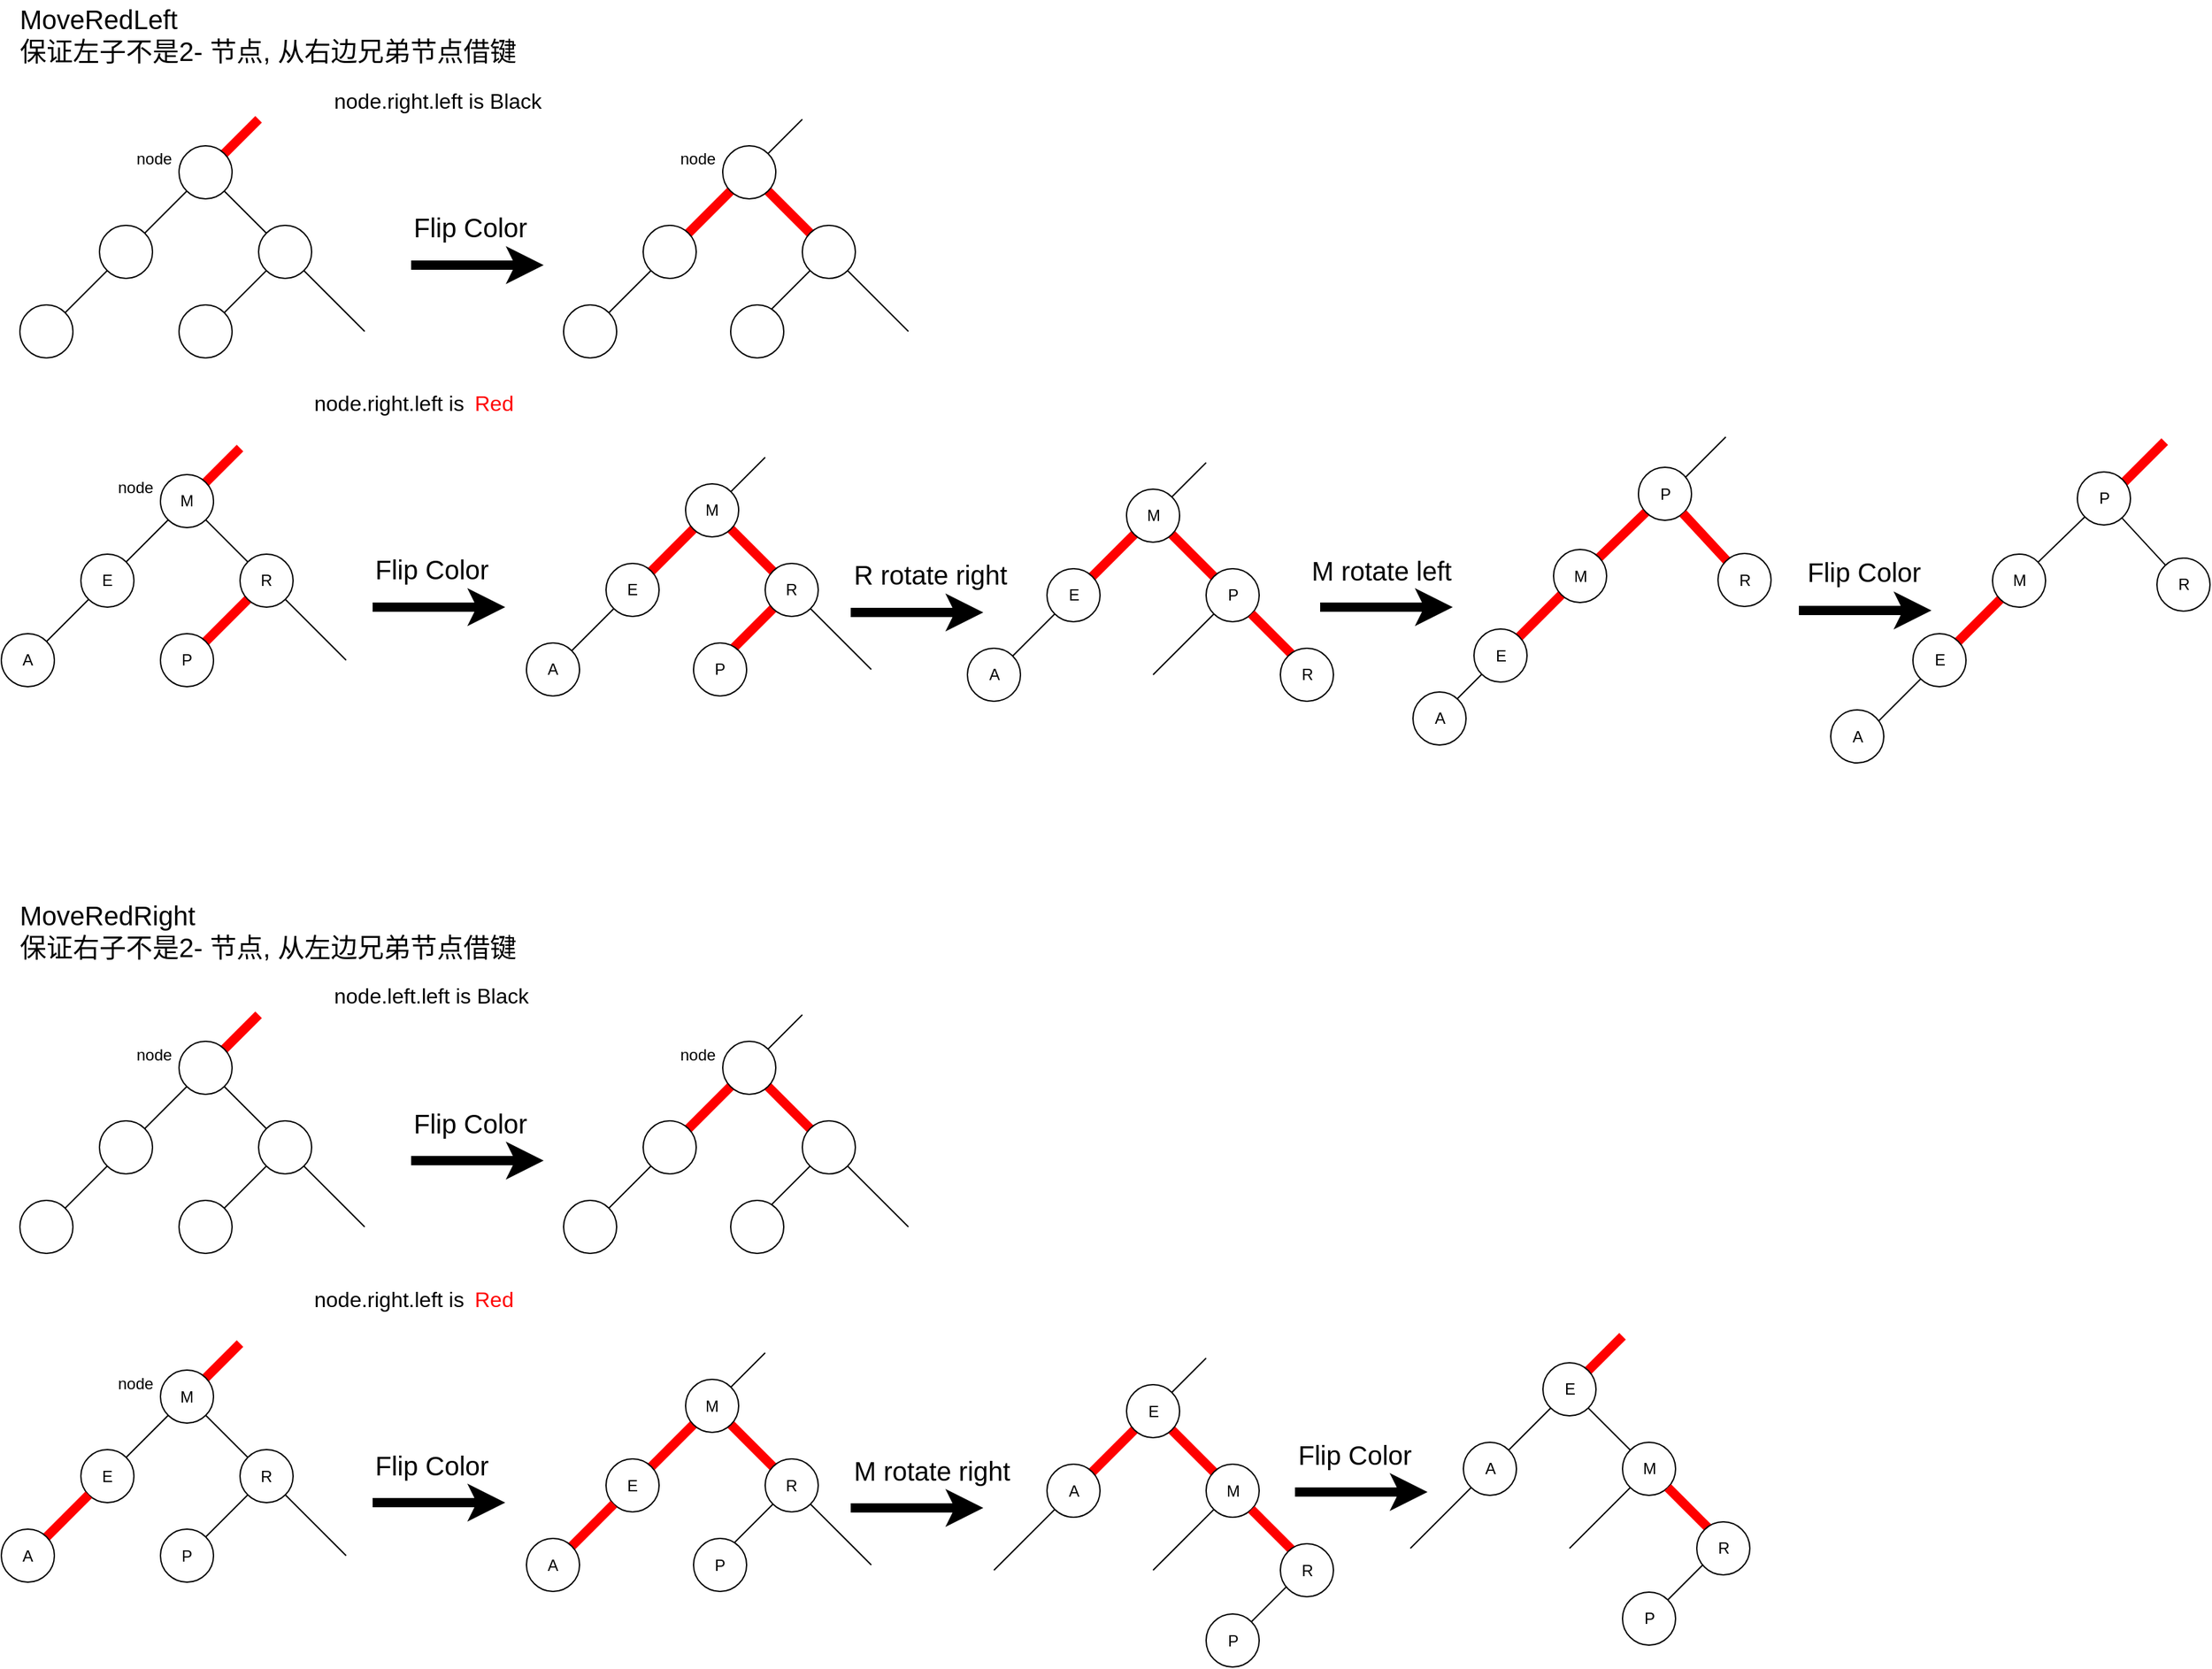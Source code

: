 <mxfile version="10.9.8" type="github"><diagram id="gQwJ4Oaf59JIFVTMGgzS" name="ç¬¬ 1 é¡µ"><mxGraphModel dx="2370" dy="1563" grid="0" gridSize="10" guides="1" tooltips="1" connect="0" arrows="1" fold="1" page="0" pageScale="1" pageWidth="3300" pageHeight="4681" math="0" shadow="0"><root><mxCell id="0"/><mxCell id="1" parent="0"/><mxCell id="qJFg1IyrKrNF9JEnndcD-96" value="" style="endArrow=none;html=1;strokeColor=#000000;" edge="1" parent="1"><mxGeometry width="50" height="50" relative="1" as="geometry"><mxPoint x="1034.5" y="1121.5" as="sourcePoint"/><mxPoint x="1094.5" y="1061.5" as="targetPoint"/></mxGeometry></mxCell><mxCell id="_R9g_LUwFE2aWKYrxbyZ-100" value="" style="endArrow=none;html=1;" parent="1" edge="1"><mxGeometry width="50" height="50" relative="1" as="geometry"><mxPoint x="1360.5" y="259.5" as="sourcePoint"/><mxPoint x="1406.358" y="213.642" as="targetPoint"/></mxGeometry></mxCell><mxCell id="_R9g_LUwFE2aWKYrxbyZ-15" value="" style="endArrow=none;html=1;strokeColor=#000000;" parent="1" target="_R9g_LUwFE2aWKYrxbyZ-14" edge="1"><mxGeometry width="50" height="50" relative="1" as="geometry"><mxPoint x="260" y="14" as="sourcePoint"/><mxPoint x="420" y="174" as="targetPoint"/></mxGeometry></mxCell><mxCell id="_R9g_LUwFE2aWKYrxbyZ-19" value="" style="endArrow=none;html=1;" parent="1" edge="1"><mxGeometry width="50" height="50" relative="1" as="geometry"><mxPoint x="260" y="134" as="sourcePoint"/><mxPoint x="320" y="74" as="targetPoint"/></mxGeometry></mxCell><mxCell id="_R9g_LUwFE2aWKYrxbyZ-13" value="" style="endArrow=none;html=1;strokeColor=#FF0000;strokeWidth=7;" parent="1" edge="1"><mxGeometry width="50" height="50" relative="1" as="geometry"><mxPoint x="260" y="14" as="sourcePoint"/><mxPoint x="300" y="-26" as="targetPoint"/></mxGeometry></mxCell><mxCell id="_R9g_LUwFE2aWKYrxbyZ-3" value="" style="endArrow=none;html=1;" parent="1" source="_R9g_LUwFE2aWKYrxbyZ-5" edge="1"><mxGeometry width="50" height="50" relative="1" as="geometry"><mxPoint x="140" y="134" as="sourcePoint"/><mxPoint x="260" y="14" as="targetPoint"/></mxGeometry></mxCell><mxCell id="_R9g_LUwFE2aWKYrxbyZ-4" value="" style="ellipse;whiteSpace=wrap;html=1;aspect=fixed;" parent="1" vertex="1"><mxGeometry x="240" y="-6" width="40" height="40" as="geometry"/></mxCell><mxCell id="_R9g_LUwFE2aWKYrxbyZ-5" value="" style="ellipse;whiteSpace=wrap;html=1;aspect=fixed;" parent="1" vertex="1"><mxGeometry x="180" y="54" width="40" height="40" as="geometry"/></mxCell><mxCell id="_R9g_LUwFE2aWKYrxbyZ-6" value="" style="endArrow=none;html=1;" parent="1" target="_R9g_LUwFE2aWKYrxbyZ-5" edge="1"><mxGeometry width="50" height="50" relative="1" as="geometry"><mxPoint x="140" y="134" as="sourcePoint"/><mxPoint x="260" y="14" as="targetPoint"/></mxGeometry></mxCell><mxCell id="_R9g_LUwFE2aWKYrxbyZ-7" value="" style="ellipse;whiteSpace=wrap;html=1;aspect=fixed;" parent="1" vertex="1"><mxGeometry x="120" y="114" width="40" height="40" as="geometry"/></mxCell><mxCell id="_R9g_LUwFE2aWKYrxbyZ-14" value="" style="ellipse;whiteSpace=wrap;html=1;aspect=fixed;" parent="1" vertex="1"><mxGeometry x="300" y="54" width="40" height="40" as="geometry"/></mxCell><mxCell id="_R9g_LUwFE2aWKYrxbyZ-17" value="" style="endArrow=none;html=1;strokeColor=#000000;" parent="1" source="_R9g_LUwFE2aWKYrxbyZ-14" edge="1"><mxGeometry width="50" height="50" relative="1" as="geometry"><mxPoint x="334.142" y="88.142" as="sourcePoint"/><mxPoint x="380" y="134" as="targetPoint"/></mxGeometry></mxCell><mxCell id="_R9g_LUwFE2aWKYrxbyZ-20" value="node&lt;br&gt;" style="text;html=1;resizable=0;points=[];autosize=1;align=left;verticalAlign=top;spacingTop=-4;" parent="1" vertex="1"><mxGeometry x="206" y="-6" width="40" height="20" as="geometry"/></mxCell><mxCell id="_R9g_LUwFE2aWKYrxbyZ-24" value="" style="endArrow=none;html=1;strokeColor=#FF0000;strokeWidth=7;" parent="1" target="_R9g_LUwFE2aWKYrxbyZ-32" edge="1"><mxGeometry width="50" height="50" relative="1" as="geometry"><mxPoint x="670" y="14" as="sourcePoint"/><mxPoint x="830" y="174" as="targetPoint"/></mxGeometry></mxCell><mxCell id="_R9g_LUwFE2aWKYrxbyZ-25" value="" style="endArrow=none;html=1;" parent="1" edge="1"><mxGeometry width="50" height="50" relative="1" as="geometry"><mxPoint x="670" y="134" as="sourcePoint"/><mxPoint x="730" y="74" as="targetPoint"/></mxGeometry></mxCell><mxCell id="_R9g_LUwFE2aWKYrxbyZ-26" value="" style="endArrow=none;html=1;strokeColor=#000000;" parent="1" edge="1"><mxGeometry width="50" height="50" relative="1" as="geometry"><mxPoint x="670" y="14" as="sourcePoint"/><mxPoint x="710" y="-26" as="targetPoint"/></mxGeometry></mxCell><mxCell id="_R9g_LUwFE2aWKYrxbyZ-27" value="" style="endArrow=none;html=1;strokeColor=#FF0000;strokeWidth=7;" parent="1" source="_R9g_LUwFE2aWKYrxbyZ-29" edge="1"><mxGeometry width="50" height="50" relative="1" as="geometry"><mxPoint x="550" y="134" as="sourcePoint"/><mxPoint x="670" y="14" as="targetPoint"/></mxGeometry></mxCell><mxCell id="_R9g_LUwFE2aWKYrxbyZ-28" value="" style="ellipse;whiteSpace=wrap;html=1;aspect=fixed;" parent="1" vertex="1"><mxGeometry x="650" y="-6" width="40" height="40" as="geometry"/></mxCell><mxCell id="_R9g_LUwFE2aWKYrxbyZ-29" value="" style="ellipse;whiteSpace=wrap;html=1;aspect=fixed;" parent="1" vertex="1"><mxGeometry x="590" y="54" width="40" height="40" as="geometry"/></mxCell><mxCell id="_R9g_LUwFE2aWKYrxbyZ-30" value="" style="endArrow=none;html=1;" parent="1" target="_R9g_LUwFE2aWKYrxbyZ-29" edge="1"><mxGeometry width="50" height="50" relative="1" as="geometry"><mxPoint x="550" y="134" as="sourcePoint"/><mxPoint x="670" y="14" as="targetPoint"/></mxGeometry></mxCell><mxCell id="_R9g_LUwFE2aWKYrxbyZ-31" value="" style="ellipse;whiteSpace=wrap;html=1;aspect=fixed;" parent="1" vertex="1"><mxGeometry x="530" y="114" width="40" height="40" as="geometry"/></mxCell><mxCell id="_R9g_LUwFE2aWKYrxbyZ-32" value="" style="ellipse;whiteSpace=wrap;html=1;aspect=fixed;" parent="1" vertex="1"><mxGeometry x="710" y="54" width="40" height="40" as="geometry"/></mxCell><mxCell id="_R9g_LUwFE2aWKYrxbyZ-33" value="" style="endArrow=none;html=1;strokeColor=#000000;" parent="1" source="_R9g_LUwFE2aWKYrxbyZ-32" edge="1"><mxGeometry width="50" height="50" relative="1" as="geometry"><mxPoint x="744.142" y="88.142" as="sourcePoint"/><mxPoint x="790" y="134" as="targetPoint"/></mxGeometry></mxCell><mxCell id="_R9g_LUwFE2aWKYrxbyZ-34" value="node&lt;br&gt;" style="text;html=1;resizable=0;points=[];autosize=1;align=left;verticalAlign=top;spacingTop=-4;" parent="1" vertex="1"><mxGeometry x="616" y="-6" width="40" height="20" as="geometry"/></mxCell><mxCell id="_R9g_LUwFE2aWKYrxbyZ-35" value="" style="endArrow=classic;html=1;strokeColor=#000000;strokeWidth=7;" parent="1" edge="1"><mxGeometry width="50" height="50" relative="1" as="geometry"><mxPoint x="415" y="84" as="sourcePoint"/><mxPoint x="515" y="84" as="targetPoint"/></mxGeometry></mxCell><mxCell id="_R9g_LUwFE2aWKYrxbyZ-36" value="Flip Color&lt;br style=&quot;font-size: 20px;&quot;&gt;" style="text;html=1;resizable=0;points=[];autosize=1;align=left;verticalAlign=top;spacingTop=-4;strokeWidth=10;fontSize=20;" parent="1" vertex="1"><mxGeometry x="415" y="41" width="70" height="20" as="geometry"/></mxCell><mxCell id="_R9g_LUwFE2aWKYrxbyZ-37" value="&lt;font style=&quot;font-size: 16px&quot;&gt;node.right.left is Black&lt;/font&gt;" style="text;html=1;resizable=0;points=[];autosize=1;align=left;verticalAlign=top;spacingTop=-4;fontSize=20;" parent="1" vertex="1"><mxGeometry x="355" y="-56.5" width="167" height="26" as="geometry"/></mxCell><mxCell id="_R9g_LUwFE2aWKYrxbyZ-38" value="" style="ellipse;whiteSpace=wrap;html=1;aspect=fixed;" parent="1" vertex="1"><mxGeometry x="240" y="114" width="40" height="40" as="geometry"/></mxCell><mxCell id="_R9g_LUwFE2aWKYrxbyZ-39" value="" style="ellipse;whiteSpace=wrap;html=1;aspect=fixed;" parent="1" vertex="1"><mxGeometry x="656" y="114" width="40" height="40" as="geometry"/></mxCell><mxCell id="_R9g_LUwFE2aWKYrxbyZ-40" value="" style="endArrow=none;html=1;strokeColor=#000000;" parent="1" target="_R9g_LUwFE2aWKYrxbyZ-48" edge="1"><mxGeometry width="50" height="50" relative="1" as="geometry"><mxPoint x="246" y="262" as="sourcePoint"/><mxPoint x="406" y="422" as="targetPoint"/></mxGeometry></mxCell><mxCell id="_R9g_LUwFE2aWKYrxbyZ-41" value="" style="endArrow=none;html=1;strokeColor=#FF0000;strokeWidth=7;" parent="1" edge="1"><mxGeometry width="50" height="50" relative="1" as="geometry"><mxPoint x="246" y="382" as="sourcePoint"/><mxPoint x="306" y="322" as="targetPoint"/></mxGeometry></mxCell><mxCell id="_R9g_LUwFE2aWKYrxbyZ-42" value="" style="endArrow=none;html=1;strokeColor=#FF0000;strokeWidth=7;" parent="1" edge="1"><mxGeometry width="50" height="50" relative="1" as="geometry"><mxPoint x="246" y="262" as="sourcePoint"/><mxPoint x="286" y="222" as="targetPoint"/></mxGeometry></mxCell><mxCell id="_R9g_LUwFE2aWKYrxbyZ-43" value="" style="endArrow=none;html=1;" parent="1" source="_R9g_LUwFE2aWKYrxbyZ-45" edge="1"><mxGeometry width="50" height="50" relative="1" as="geometry"><mxPoint x="126" y="382" as="sourcePoint"/><mxPoint x="246" y="262" as="targetPoint"/></mxGeometry></mxCell><mxCell id="_R9g_LUwFE2aWKYrxbyZ-44" value="M" style="ellipse;whiteSpace=wrap;html=1;aspect=fixed;" parent="1" vertex="1"><mxGeometry x="226" y="242" width="40" height="40" as="geometry"/></mxCell><mxCell id="_R9g_LUwFE2aWKYrxbyZ-45" value="E" style="ellipse;whiteSpace=wrap;html=1;aspect=fixed;" parent="1" vertex="1"><mxGeometry x="166" y="302" width="40" height="40" as="geometry"/></mxCell><mxCell id="_R9g_LUwFE2aWKYrxbyZ-46" value="" style="endArrow=none;html=1;" parent="1" target="_R9g_LUwFE2aWKYrxbyZ-45" edge="1"><mxGeometry width="50" height="50" relative="1" as="geometry"><mxPoint x="126" y="382" as="sourcePoint"/><mxPoint x="246" y="262" as="targetPoint"/></mxGeometry></mxCell><mxCell id="_R9g_LUwFE2aWKYrxbyZ-47" value="A" style="ellipse;whiteSpace=wrap;html=1;aspect=fixed;" parent="1" vertex="1"><mxGeometry x="106" y="362" width="40" height="40" as="geometry"/></mxCell><mxCell id="_R9g_LUwFE2aWKYrxbyZ-48" value="R" style="ellipse;whiteSpace=wrap;html=1;aspect=fixed;" parent="1" vertex="1"><mxGeometry x="286" y="302" width="40" height="40" as="geometry"/></mxCell><mxCell id="_R9g_LUwFE2aWKYrxbyZ-49" value="" style="endArrow=none;html=1;strokeColor=#000000;" parent="1" source="_R9g_LUwFE2aWKYrxbyZ-48" edge="1"><mxGeometry width="50" height="50" relative="1" as="geometry"><mxPoint x="320.142" y="336.142" as="sourcePoint"/><mxPoint x="366" y="382" as="targetPoint"/></mxGeometry></mxCell><mxCell id="_R9g_LUwFE2aWKYrxbyZ-50" value="node&lt;br&gt;" style="text;html=1;resizable=0;points=[];autosize=1;align=left;verticalAlign=top;spacingTop=-4;" parent="1" vertex="1"><mxGeometry x="192" y="242" width="40" height="20" as="geometry"/></mxCell><mxCell id="_R9g_LUwFE2aWKYrxbyZ-51" value="" style="endArrow=none;html=1;strokeColor=#FF0000;strokeWidth=7;" parent="1" target="_R9g_LUwFE2aWKYrxbyZ-59" edge="1"><mxGeometry width="50" height="50" relative="1" as="geometry"><mxPoint x="642" y="269" as="sourcePoint"/><mxPoint x="802" y="429" as="targetPoint"/></mxGeometry></mxCell><mxCell id="_R9g_LUwFE2aWKYrxbyZ-52" value="" style="endArrow=none;html=1;strokeColor=#FF0000;strokeWidth=7;" parent="1" edge="1"><mxGeometry width="50" height="50" relative="1" as="geometry"><mxPoint x="642" y="389" as="sourcePoint"/><mxPoint x="702" y="329" as="targetPoint"/></mxGeometry></mxCell><mxCell id="_R9g_LUwFE2aWKYrxbyZ-53" value="" style="endArrow=none;html=1;strokeColor=#000000;" parent="1" edge="1"><mxGeometry width="50" height="50" relative="1" as="geometry"><mxPoint x="642" y="269" as="sourcePoint"/><mxPoint x="682" y="229" as="targetPoint"/></mxGeometry></mxCell><mxCell id="_R9g_LUwFE2aWKYrxbyZ-54" value="" style="endArrow=none;html=1;strokeColor=#FF0000;strokeWidth=7;" parent="1" source="_R9g_LUwFE2aWKYrxbyZ-56" edge="1"><mxGeometry width="50" height="50" relative="1" as="geometry"><mxPoint x="522" y="389" as="sourcePoint"/><mxPoint x="642" y="269" as="targetPoint"/></mxGeometry></mxCell><mxCell id="_R9g_LUwFE2aWKYrxbyZ-55" value="M" style="ellipse;whiteSpace=wrap;html=1;aspect=fixed;" parent="1" vertex="1"><mxGeometry x="622" y="249" width="40" height="40" as="geometry"/></mxCell><mxCell id="_R9g_LUwFE2aWKYrxbyZ-56" value="E" style="ellipse;whiteSpace=wrap;html=1;aspect=fixed;" parent="1" vertex="1"><mxGeometry x="562" y="309" width="40" height="40" as="geometry"/></mxCell><mxCell id="_R9g_LUwFE2aWKYrxbyZ-57" value="" style="endArrow=none;html=1;" parent="1" target="_R9g_LUwFE2aWKYrxbyZ-56" edge="1"><mxGeometry width="50" height="50" relative="1" as="geometry"><mxPoint x="522" y="389" as="sourcePoint"/><mxPoint x="642" y="269" as="targetPoint"/></mxGeometry></mxCell><mxCell id="_R9g_LUwFE2aWKYrxbyZ-58" value="A" style="ellipse;whiteSpace=wrap;html=1;aspect=fixed;" parent="1" vertex="1"><mxGeometry x="502" y="369" width="40" height="40" as="geometry"/></mxCell><mxCell id="_R9g_LUwFE2aWKYrxbyZ-59" value="R" style="ellipse;whiteSpace=wrap;html=1;aspect=fixed;" parent="1" vertex="1"><mxGeometry x="682" y="309" width="40" height="40" as="geometry"/></mxCell><mxCell id="_R9g_LUwFE2aWKYrxbyZ-60" value="" style="endArrow=none;html=1;strokeColor=#000000;" parent="1" source="_R9g_LUwFE2aWKYrxbyZ-59" edge="1"><mxGeometry width="50" height="50" relative="1" as="geometry"><mxPoint x="716.142" y="343.142" as="sourcePoint"/><mxPoint x="762" y="389" as="targetPoint"/></mxGeometry></mxCell><mxCell id="_R9g_LUwFE2aWKYrxbyZ-62" value="" style="endArrow=classic;html=1;strokeColor=#000000;strokeWidth=7;" parent="1" edge="1"><mxGeometry width="50" height="50" relative="1" as="geometry"><mxPoint x="386" y="342" as="sourcePoint"/><mxPoint x="486" y="342" as="targetPoint"/></mxGeometry></mxCell><mxCell id="_R9g_LUwFE2aWKYrxbyZ-63" value="Flip Color&lt;br style=&quot;font-size: 20px;&quot;&gt;" style="text;html=1;resizable=0;points=[];autosize=1;align=left;verticalAlign=top;spacingTop=-4;strokeWidth=10;fontSize=20;" parent="1" vertex="1"><mxGeometry x="386" y="299" width="70" height="20" as="geometry"/></mxCell><mxCell id="_R9g_LUwFE2aWKYrxbyZ-64" value="node.right.left is&amp;nbsp;" style="text;html=1;resizable=0;points=[];autosize=1;align=left;verticalAlign=top;spacingTop=-4;fontSize=16;" parent="1" vertex="1"><mxGeometry x="340" y="176" width="160" height="30" as="geometry"/></mxCell><mxCell id="_R9g_LUwFE2aWKYrxbyZ-65" value="P" style="ellipse;whiteSpace=wrap;html=1;aspect=fixed;" parent="1" vertex="1"><mxGeometry x="226" y="362" width="40" height="40" as="geometry"/></mxCell><mxCell id="_R9g_LUwFE2aWKYrxbyZ-66" value="P" style="ellipse;whiteSpace=wrap;html=1;aspect=fixed;" parent="1" vertex="1"><mxGeometry x="628" y="369" width="40" height="40" as="geometry"/></mxCell><mxCell id="_R9g_LUwFE2aWKYrxbyZ-69" value="Red" style="text;html=1;resizable=0;points=[];autosize=1;align=left;verticalAlign=top;spacingTop=-4;fontSize=16;fontColor=#FF0000;" parent="1" vertex="1"><mxGeometry x="461" y="176" width="50" height="30" as="geometry"/></mxCell><mxCell id="_R9g_LUwFE2aWKYrxbyZ-70" value="" style="endArrow=none;html=1;strokeColor=#FF0000;strokeWidth=7;" parent="1" target="_R9g_LUwFE2aWKYrxbyZ-78" edge="1"><mxGeometry width="50" height="50" relative="1" as="geometry"><mxPoint x="974.5" y="273" as="sourcePoint"/><mxPoint x="1134.5" y="433" as="targetPoint"/></mxGeometry></mxCell><mxCell id="_R9g_LUwFE2aWKYrxbyZ-71" value="" style="endArrow=none;html=1;strokeColor=#000000;" parent="1" edge="1"><mxGeometry width="50" height="50" relative="1" as="geometry"><mxPoint x="974.5" y="393" as="sourcePoint"/><mxPoint x="1034.5" y="333" as="targetPoint"/></mxGeometry></mxCell><mxCell id="_R9g_LUwFE2aWKYrxbyZ-72" value="" style="endArrow=none;html=1;strokeColor=#000000;" parent="1" edge="1"><mxGeometry width="50" height="50" relative="1" as="geometry"><mxPoint x="974.5" y="273" as="sourcePoint"/><mxPoint x="1014.5" y="233" as="targetPoint"/></mxGeometry></mxCell><mxCell id="_R9g_LUwFE2aWKYrxbyZ-73" value="" style="endArrow=none;html=1;strokeColor=#FF0000;strokeWidth=7;" parent="1" source="_R9g_LUwFE2aWKYrxbyZ-75" edge="1"><mxGeometry width="50" height="50" relative="1" as="geometry"><mxPoint x="854.5" y="393" as="sourcePoint"/><mxPoint x="974.5" y="273" as="targetPoint"/></mxGeometry></mxCell><mxCell id="_R9g_LUwFE2aWKYrxbyZ-74" value="M" style="ellipse;whiteSpace=wrap;html=1;aspect=fixed;" parent="1" vertex="1"><mxGeometry x="954.5" y="253" width="40" height="40" as="geometry"/></mxCell><mxCell id="_R9g_LUwFE2aWKYrxbyZ-75" value="E" style="ellipse;whiteSpace=wrap;html=1;aspect=fixed;" parent="1" vertex="1"><mxGeometry x="894.5" y="313" width="40" height="40" as="geometry"/></mxCell><mxCell id="_R9g_LUwFE2aWKYrxbyZ-76" value="" style="endArrow=none;html=1;" parent="1" target="_R9g_LUwFE2aWKYrxbyZ-75" edge="1"><mxGeometry width="50" height="50" relative="1" as="geometry"><mxPoint x="854.5" y="393" as="sourcePoint"/><mxPoint x="974.5" y="273" as="targetPoint"/></mxGeometry></mxCell><mxCell id="_R9g_LUwFE2aWKYrxbyZ-77" value="A" style="ellipse;whiteSpace=wrap;html=1;aspect=fixed;" parent="1" vertex="1"><mxGeometry x="834.5" y="373" width="40" height="40" as="geometry"/></mxCell><mxCell id="_R9g_LUwFE2aWKYrxbyZ-78" value="P" style="ellipse;whiteSpace=wrap;html=1;aspect=fixed;" parent="1" vertex="1"><mxGeometry x="1014.5" y="313" width="40" height="40" as="geometry"/></mxCell><mxCell id="_R9g_LUwFE2aWKYrxbyZ-79" value="" style="endArrow=none;html=1;strokeColor=#FF0000;strokeWidth=7;" parent="1" source="_R9g_LUwFE2aWKYrxbyZ-78" edge="1"><mxGeometry width="50" height="50" relative="1" as="geometry"><mxPoint x="1048.642" y="347.142" as="sourcePoint"/><mxPoint x="1094.5" y="393" as="targetPoint"/></mxGeometry></mxCell><mxCell id="_R9g_LUwFE2aWKYrxbyZ-81" value="" style="endArrow=classic;html=1;strokeColor=#000000;strokeWidth=7;" parent="1" edge="1"><mxGeometry width="50" height="50" relative="1" as="geometry"><mxPoint x="746.5" y="346" as="sourcePoint"/><mxPoint x="846.5" y="346" as="targetPoint"/></mxGeometry></mxCell><mxCell id="_R9g_LUwFE2aWKYrxbyZ-82" value="R rotate right" style="text;html=1;resizable=0;points=[];autosize=1;align=left;verticalAlign=top;spacingTop=-4;strokeWidth=10;fontSize=20;" parent="1" vertex="1"><mxGeometry x="746.5" y="303" width="130" height="30" as="geometry"/></mxCell><mxCell id="_R9g_LUwFE2aWKYrxbyZ-84" value="R" style="ellipse;whiteSpace=wrap;html=1;aspect=fixed;" parent="1" vertex="1"><mxGeometry x="1070.5" y="373" width="40" height="40" as="geometry"/></mxCell><mxCell id="_R9g_LUwFE2aWKYrxbyZ-85" value="" style="endArrow=none;html=1;strokeColor=#FF0000;strokeWidth=7;" parent="1" target="_R9g_LUwFE2aWKYrxbyZ-93" edge="1"><mxGeometry width="50" height="50" relative="1" as="geometry"><mxPoint x="1296.5" y="318.5" as="sourcePoint"/><mxPoint x="1456.5" y="478.5" as="targetPoint"/></mxGeometry></mxCell><mxCell id="_R9g_LUwFE2aWKYrxbyZ-88" value="" style="endArrow=none;html=1;strokeColor=#FF0000;strokeWidth=7;" parent="1" source="_R9g_LUwFE2aWKYrxbyZ-90" edge="1"><mxGeometry width="50" height="50" relative="1" as="geometry"><mxPoint x="1176.5" y="438.5" as="sourcePoint"/><mxPoint x="1296.5" y="318.5" as="targetPoint"/></mxGeometry></mxCell><mxCell id="_R9g_LUwFE2aWKYrxbyZ-89" value="M" style="ellipse;whiteSpace=wrap;html=1;aspect=fixed;" parent="1" vertex="1"><mxGeometry x="1276.5" y="298.5" width="40" height="40" as="geometry"/></mxCell><mxCell id="_R9g_LUwFE2aWKYrxbyZ-90" value="E" style="ellipse;whiteSpace=wrap;html=1;aspect=fixed;" parent="1" vertex="1"><mxGeometry x="1216.5" y="358.5" width="40" height="40" as="geometry"/></mxCell><mxCell id="_R9g_LUwFE2aWKYrxbyZ-91" value="" style="endArrow=none;html=1;" parent="1" target="_R9g_LUwFE2aWKYrxbyZ-90" edge="1"><mxGeometry width="50" height="50" relative="1" as="geometry"><mxPoint x="1176.5" y="438.5" as="sourcePoint"/><mxPoint x="1296.5" y="318.5" as="targetPoint"/></mxGeometry></mxCell><mxCell id="_R9g_LUwFE2aWKYrxbyZ-92" value="A" style="ellipse;whiteSpace=wrap;html=1;aspect=fixed;" parent="1" vertex="1"><mxGeometry x="1170.5" y="406" width="40" height="40" as="geometry"/></mxCell><mxCell id="_R9g_LUwFE2aWKYrxbyZ-93" value="P" style="ellipse;whiteSpace=wrap;html=1;aspect=fixed;" parent="1" vertex="1"><mxGeometry x="1340.5" y="236.5" width="40" height="40" as="geometry"/></mxCell><mxCell id="_R9g_LUwFE2aWKYrxbyZ-94" value="" style="endArrow=none;html=1;strokeColor=#FF0000;strokeWidth=7;" parent="1" source="_R9g_LUwFE2aWKYrxbyZ-93" target="_R9g_LUwFE2aWKYrxbyZ-98" edge="1"><mxGeometry width="50" height="50" relative="1" as="geometry"><mxPoint x="1370.642" y="392.642" as="sourcePoint"/><mxPoint x="1416.5" y="438.5" as="targetPoint"/></mxGeometry></mxCell><mxCell id="_R9g_LUwFE2aWKYrxbyZ-96" value="" style="endArrow=classic;html=1;strokeColor=#000000;strokeWidth=7;" parent="1" edge="1"><mxGeometry width="50" height="50" relative="1" as="geometry"><mxPoint x="1100.5" y="342" as="sourcePoint"/><mxPoint x="1200.5" y="342" as="targetPoint"/></mxGeometry></mxCell><mxCell id="_R9g_LUwFE2aWKYrxbyZ-97" value="&amp;nbsp; M rotate left" style="text;html=1;resizable=0;points=[];autosize=1;align=left;verticalAlign=top;spacingTop=-4;strokeWidth=10;fontSize=20;" parent="1" vertex="1"><mxGeometry x="1080.5" y="300" width="130" height="30" as="geometry"/></mxCell><mxCell id="_R9g_LUwFE2aWKYrxbyZ-98" value="R" style="ellipse;whiteSpace=wrap;html=1;aspect=fixed;" parent="1" vertex="1"><mxGeometry x="1400.5" y="301.5" width="40" height="40" as="geometry"/></mxCell><mxCell id="_R9g_LUwFE2aWKYrxbyZ-101" value="" style="endArrow=none;html=1;strokeColor=#FF0000;strokeWidth=7;" parent="1" edge="1"><mxGeometry width="50" height="50" relative="1" as="geometry"><mxPoint x="1691.5" y="263" as="sourcePoint"/><mxPoint x="1737.358" y="217.142" as="targetPoint"/></mxGeometry></mxCell><mxCell id="_R9g_LUwFE2aWKYrxbyZ-102" value="" style="endArrow=none;html=1;strokeColor=#000000;" parent="1" target="_R9g_LUwFE2aWKYrxbyZ-107" edge="1"><mxGeometry width="50" height="50" relative="1" as="geometry"><mxPoint x="1627.5" y="322" as="sourcePoint"/><mxPoint x="1787.5" y="482" as="targetPoint"/></mxGeometry></mxCell><mxCell id="_R9g_LUwFE2aWKYrxbyZ-103" value="" style="endArrow=none;html=1;strokeColor=#FF0000;strokeWidth=7;" parent="1" source="_R9g_LUwFE2aWKYrxbyZ-105" edge="1"><mxGeometry width="50" height="50" relative="1" as="geometry"><mxPoint x="1507.5" y="442" as="sourcePoint"/><mxPoint x="1627.5" y="322" as="targetPoint"/></mxGeometry></mxCell><mxCell id="_R9g_LUwFE2aWKYrxbyZ-104" value="M" style="ellipse;whiteSpace=wrap;html=1;aspect=fixed;" parent="1" vertex="1"><mxGeometry x="1607.5" y="302" width="40" height="40" as="geometry"/></mxCell><mxCell id="_R9g_LUwFE2aWKYrxbyZ-105" value="E" style="ellipse;whiteSpace=wrap;html=1;aspect=fixed;" parent="1" vertex="1"><mxGeometry x="1547.5" y="362" width="40" height="40" as="geometry"/></mxCell><mxCell id="_R9g_LUwFE2aWKYrxbyZ-106" value="" style="endArrow=none;html=1;" parent="1" target="_R9g_LUwFE2aWKYrxbyZ-105" edge="1"><mxGeometry width="50" height="50" relative="1" as="geometry"><mxPoint x="1507.5" y="442" as="sourcePoint"/><mxPoint x="1627.5" y="322" as="targetPoint"/></mxGeometry></mxCell><mxCell id="_R9g_LUwFE2aWKYrxbyZ-107" value="P" style="ellipse;whiteSpace=wrap;html=1;aspect=fixed;" parent="1" vertex="1"><mxGeometry x="1671.5" y="240" width="40" height="40" as="geometry"/></mxCell><mxCell id="_R9g_LUwFE2aWKYrxbyZ-108" value="" style="endArrow=none;html=1;strokeColor=#000000;" parent="1" source="_R9g_LUwFE2aWKYrxbyZ-107" target="_R9g_LUwFE2aWKYrxbyZ-111" edge="1"><mxGeometry width="50" height="50" relative="1" as="geometry"><mxPoint x="1701.642" y="396.142" as="sourcePoint"/><mxPoint x="1747.5" y="442" as="targetPoint"/></mxGeometry></mxCell><mxCell id="_R9g_LUwFE2aWKYrxbyZ-109" value="" style="endArrow=classic;html=1;strokeColor=#000000;strokeWidth=7;" parent="1" edge="1"><mxGeometry width="50" height="50" relative="1" as="geometry"><mxPoint x="1461.5" y="344.5" as="sourcePoint"/><mxPoint x="1561.5" y="344.5" as="targetPoint"/></mxGeometry></mxCell><mxCell id="_R9g_LUwFE2aWKYrxbyZ-110" value="Flip Color" style="text;html=1;resizable=0;points=[];autosize=1;align=left;verticalAlign=top;spacingTop=-4;strokeWidth=10;fontSize=20;" parent="1" vertex="1"><mxGeometry x="1465.5" y="300.5" width="100" height="30" as="geometry"/></mxCell><mxCell id="_R9g_LUwFE2aWKYrxbyZ-111" value="R" style="ellipse;whiteSpace=wrap;html=1;aspect=fixed;" parent="1" vertex="1"><mxGeometry x="1731.5" y="305" width="40" height="40" as="geometry"/></mxCell><mxCell id="_R9g_LUwFE2aWKYrxbyZ-112" value="A" style="ellipse;whiteSpace=wrap;html=1;aspect=fixed;" parent="1" vertex="1"><mxGeometry x="1485.5" y="419.5" width="40" height="40" as="geometry"/></mxCell><mxCell id="qJFg1IyrKrNF9JEnndcD-1" value="MoveRedLeft&lt;br&gt;保证左子不是2- 节点, 从右边兄弟节点借键" style="text;html=1;resizable=0;points=[];autosize=1;align=left;verticalAlign=top;spacingTop=-4;fontSize=20;" vertex="1" parent="1"><mxGeometry x="118" y="-116" width="384" height="48" as="geometry"/></mxCell><mxCell id="qJFg1IyrKrNF9JEnndcD-4" value="" style="endArrow=none;html=1;strokeColor=#000000;" edge="1" target="qJFg1IyrKrNF9JEnndcD-12" parent="1"><mxGeometry width="50" height="50" relative="1" as="geometry"><mxPoint x="260" y="689.5" as="sourcePoint"/><mxPoint x="420" y="849.5" as="targetPoint"/></mxGeometry></mxCell><mxCell id="qJFg1IyrKrNF9JEnndcD-5" value="" style="endArrow=none;html=1;" edge="1" parent="1"><mxGeometry width="50" height="50" relative="1" as="geometry"><mxPoint x="260" y="809.5" as="sourcePoint"/><mxPoint x="320" y="749.5" as="targetPoint"/></mxGeometry></mxCell><mxCell id="qJFg1IyrKrNF9JEnndcD-6" value="" style="endArrow=none;html=1;strokeColor=#FF0000;strokeWidth=7;" edge="1" parent="1"><mxGeometry width="50" height="50" relative="1" as="geometry"><mxPoint x="260" y="689.5" as="sourcePoint"/><mxPoint x="300" y="649.5" as="targetPoint"/></mxGeometry></mxCell><mxCell id="qJFg1IyrKrNF9JEnndcD-7" value="" style="endArrow=none;html=1;" edge="1" source="qJFg1IyrKrNF9JEnndcD-9" parent="1"><mxGeometry width="50" height="50" relative="1" as="geometry"><mxPoint x="140" y="809.5" as="sourcePoint"/><mxPoint x="260" y="689.5" as="targetPoint"/></mxGeometry></mxCell><mxCell id="qJFg1IyrKrNF9JEnndcD-8" value="" style="ellipse;whiteSpace=wrap;html=1;aspect=fixed;" vertex="1" parent="1"><mxGeometry x="240" y="669.5" width="40" height="40" as="geometry"/></mxCell><mxCell id="qJFg1IyrKrNF9JEnndcD-9" value="" style="ellipse;whiteSpace=wrap;html=1;aspect=fixed;" vertex="1" parent="1"><mxGeometry x="180" y="729.5" width="40" height="40" as="geometry"/></mxCell><mxCell id="qJFg1IyrKrNF9JEnndcD-10" value="" style="endArrow=none;html=1;" edge="1" target="qJFg1IyrKrNF9JEnndcD-9" parent="1"><mxGeometry width="50" height="50" relative="1" as="geometry"><mxPoint x="140" y="809.5" as="sourcePoint"/><mxPoint x="260" y="689.5" as="targetPoint"/></mxGeometry></mxCell><mxCell id="qJFg1IyrKrNF9JEnndcD-11" value="" style="ellipse;whiteSpace=wrap;html=1;aspect=fixed;" vertex="1" parent="1"><mxGeometry x="120" y="789.5" width="40" height="40" as="geometry"/></mxCell><mxCell id="qJFg1IyrKrNF9JEnndcD-12" value="" style="ellipse;whiteSpace=wrap;html=1;aspect=fixed;" vertex="1" parent="1"><mxGeometry x="300" y="729.5" width="40" height="40" as="geometry"/></mxCell><mxCell id="qJFg1IyrKrNF9JEnndcD-13" value="" style="endArrow=none;html=1;strokeColor=#000000;" edge="1" source="qJFg1IyrKrNF9JEnndcD-12" parent="1"><mxGeometry width="50" height="50" relative="1" as="geometry"><mxPoint x="334.142" y="763.642" as="sourcePoint"/><mxPoint x="380" y="809.5" as="targetPoint"/></mxGeometry></mxCell><mxCell id="qJFg1IyrKrNF9JEnndcD-14" value="node&lt;br&gt;" style="text;html=1;resizable=0;points=[];autosize=1;align=left;verticalAlign=top;spacingTop=-4;" vertex="1" parent="1"><mxGeometry x="206" y="669.5" width="40" height="20" as="geometry"/></mxCell><mxCell id="qJFg1IyrKrNF9JEnndcD-15" value="" style="endArrow=none;html=1;strokeColor=#FF0000;strokeWidth=7;" edge="1" target="qJFg1IyrKrNF9JEnndcD-23" parent="1"><mxGeometry width="50" height="50" relative="1" as="geometry"><mxPoint x="670" y="689.5" as="sourcePoint"/><mxPoint x="830" y="849.5" as="targetPoint"/></mxGeometry></mxCell><mxCell id="qJFg1IyrKrNF9JEnndcD-16" value="" style="endArrow=none;html=1;" edge="1" parent="1"><mxGeometry width="50" height="50" relative="1" as="geometry"><mxPoint x="670" y="809.5" as="sourcePoint"/><mxPoint x="730" y="749.5" as="targetPoint"/></mxGeometry></mxCell><mxCell id="qJFg1IyrKrNF9JEnndcD-17" value="" style="endArrow=none;html=1;strokeColor=#000000;" edge="1" parent="1"><mxGeometry width="50" height="50" relative="1" as="geometry"><mxPoint x="670" y="689.5" as="sourcePoint"/><mxPoint x="710" y="649.5" as="targetPoint"/></mxGeometry></mxCell><mxCell id="qJFg1IyrKrNF9JEnndcD-18" value="" style="endArrow=none;html=1;strokeColor=#FF0000;strokeWidth=7;" edge="1" source="qJFg1IyrKrNF9JEnndcD-20" parent="1"><mxGeometry width="50" height="50" relative="1" as="geometry"><mxPoint x="550" y="809.5" as="sourcePoint"/><mxPoint x="670" y="689.5" as="targetPoint"/></mxGeometry></mxCell><mxCell id="qJFg1IyrKrNF9JEnndcD-19" value="" style="ellipse;whiteSpace=wrap;html=1;aspect=fixed;" vertex="1" parent="1"><mxGeometry x="650" y="669.5" width="40" height="40" as="geometry"/></mxCell><mxCell id="qJFg1IyrKrNF9JEnndcD-20" value="" style="ellipse;whiteSpace=wrap;html=1;aspect=fixed;" vertex="1" parent="1"><mxGeometry x="590" y="729.5" width="40" height="40" as="geometry"/></mxCell><mxCell id="qJFg1IyrKrNF9JEnndcD-21" value="" style="endArrow=none;html=1;" edge="1" target="qJFg1IyrKrNF9JEnndcD-20" parent="1"><mxGeometry width="50" height="50" relative="1" as="geometry"><mxPoint x="550" y="809.5" as="sourcePoint"/><mxPoint x="670" y="689.5" as="targetPoint"/></mxGeometry></mxCell><mxCell id="qJFg1IyrKrNF9JEnndcD-22" value="" style="ellipse;whiteSpace=wrap;html=1;aspect=fixed;" vertex="1" parent="1"><mxGeometry x="530" y="789.5" width="40" height="40" as="geometry"/></mxCell><mxCell id="qJFg1IyrKrNF9JEnndcD-23" value="" style="ellipse;whiteSpace=wrap;html=1;aspect=fixed;" vertex="1" parent="1"><mxGeometry x="710" y="729.5" width="40" height="40" as="geometry"/></mxCell><mxCell id="qJFg1IyrKrNF9JEnndcD-24" value="" style="endArrow=none;html=1;strokeColor=#000000;" edge="1" source="qJFg1IyrKrNF9JEnndcD-23" parent="1"><mxGeometry width="50" height="50" relative="1" as="geometry"><mxPoint x="744.142" y="763.642" as="sourcePoint"/><mxPoint x="790" y="809.5" as="targetPoint"/></mxGeometry></mxCell><mxCell id="qJFg1IyrKrNF9JEnndcD-25" value="node&lt;br&gt;" style="text;html=1;resizable=0;points=[];autosize=1;align=left;verticalAlign=top;spacingTop=-4;" vertex="1" parent="1"><mxGeometry x="616" y="669.5" width="40" height="20" as="geometry"/></mxCell><mxCell id="qJFg1IyrKrNF9JEnndcD-26" value="" style="endArrow=classic;html=1;strokeColor=#000000;strokeWidth=7;" edge="1" parent="1"><mxGeometry width="50" height="50" relative="1" as="geometry"><mxPoint x="415" y="759.5" as="sourcePoint"/><mxPoint x="515" y="759.5" as="targetPoint"/></mxGeometry></mxCell><mxCell id="qJFg1IyrKrNF9JEnndcD-27" value="Flip Color&lt;br style=&quot;font-size: 20px;&quot;&gt;" style="text;html=1;resizable=0;points=[];autosize=1;align=left;verticalAlign=top;spacingTop=-4;strokeWidth=10;fontSize=20;" vertex="1" parent="1"><mxGeometry x="415" y="716.5" width="70" height="20" as="geometry"/></mxCell><mxCell id="qJFg1IyrKrNF9JEnndcD-28" value="&lt;font style=&quot;font-size: 16px&quot;&gt;node.left.left is Black&lt;/font&gt;" style="text;html=1;resizable=0;points=[];autosize=1;align=left;verticalAlign=top;spacingTop=-4;fontSize=20;" vertex="1" parent="1"><mxGeometry x="355" y="619" width="157" height="26" as="geometry"/></mxCell><mxCell id="qJFg1IyrKrNF9JEnndcD-29" value="" style="ellipse;whiteSpace=wrap;html=1;aspect=fixed;" vertex="1" parent="1"><mxGeometry x="240" y="789.5" width="40" height="40" as="geometry"/></mxCell><mxCell id="qJFg1IyrKrNF9JEnndcD-30" value="" style="ellipse;whiteSpace=wrap;html=1;aspect=fixed;" vertex="1" parent="1"><mxGeometry x="656" y="789.5" width="40" height="40" as="geometry"/></mxCell><mxCell id="qJFg1IyrKrNF9JEnndcD-31" value="" style="endArrow=none;html=1;strokeColor=#000000;" edge="1" target="qJFg1IyrKrNF9JEnndcD-39" parent="1"><mxGeometry width="50" height="50" relative="1" as="geometry"><mxPoint x="246" y="937.5" as="sourcePoint"/><mxPoint x="406" y="1097.5" as="targetPoint"/></mxGeometry></mxCell><mxCell id="qJFg1IyrKrNF9JEnndcD-32" value="" style="endArrow=none;html=1;strokeColor=#000000;" edge="1" parent="1"><mxGeometry width="50" height="50" relative="1" as="geometry"><mxPoint x="246" y="1057.5" as="sourcePoint"/><mxPoint x="306" y="997.5" as="targetPoint"/></mxGeometry></mxCell><mxCell id="qJFg1IyrKrNF9JEnndcD-33" value="" style="endArrow=none;html=1;strokeColor=#FF0000;strokeWidth=7;" edge="1" parent="1"><mxGeometry width="50" height="50" relative="1" as="geometry"><mxPoint x="246" y="937.5" as="sourcePoint"/><mxPoint x="286" y="897.5" as="targetPoint"/></mxGeometry></mxCell><mxCell id="qJFg1IyrKrNF9JEnndcD-34" value="" style="endArrow=none;html=1;" edge="1" source="qJFg1IyrKrNF9JEnndcD-36" parent="1"><mxGeometry width="50" height="50" relative="1" as="geometry"><mxPoint x="126" y="1057.5" as="sourcePoint"/><mxPoint x="246" y="937.5" as="targetPoint"/></mxGeometry></mxCell><mxCell id="qJFg1IyrKrNF9JEnndcD-35" value="M" style="ellipse;whiteSpace=wrap;html=1;aspect=fixed;" vertex="1" parent="1"><mxGeometry x="226" y="917.5" width="40" height="40" as="geometry"/></mxCell><mxCell id="qJFg1IyrKrNF9JEnndcD-36" value="E" style="ellipse;whiteSpace=wrap;html=1;aspect=fixed;" vertex="1" parent="1"><mxGeometry x="166" y="977.5" width="40" height="40" as="geometry"/></mxCell><mxCell id="qJFg1IyrKrNF9JEnndcD-37" value="" style="endArrow=none;html=1;strokeColor=#FF0000;strokeWidth=7;" edge="1" target="qJFg1IyrKrNF9JEnndcD-36" parent="1"><mxGeometry width="50" height="50" relative="1" as="geometry"><mxPoint x="126" y="1057.5" as="sourcePoint"/><mxPoint x="246" y="937.5" as="targetPoint"/></mxGeometry></mxCell><mxCell id="qJFg1IyrKrNF9JEnndcD-38" value="A" style="ellipse;whiteSpace=wrap;html=1;aspect=fixed;" vertex="1" parent="1"><mxGeometry x="106" y="1037.5" width="40" height="40" as="geometry"/></mxCell><mxCell id="qJFg1IyrKrNF9JEnndcD-39" value="R" style="ellipse;whiteSpace=wrap;html=1;aspect=fixed;" vertex="1" parent="1"><mxGeometry x="286" y="977.5" width="40" height="40" as="geometry"/></mxCell><mxCell id="qJFg1IyrKrNF9JEnndcD-40" value="" style="endArrow=none;html=1;strokeColor=#000000;" edge="1" source="qJFg1IyrKrNF9JEnndcD-39" parent="1"><mxGeometry width="50" height="50" relative="1" as="geometry"><mxPoint x="320.142" y="1011.642" as="sourcePoint"/><mxPoint x="366" y="1057.5" as="targetPoint"/></mxGeometry></mxCell><mxCell id="qJFg1IyrKrNF9JEnndcD-41" value="node&lt;br&gt;" style="text;html=1;resizable=0;points=[];autosize=1;align=left;verticalAlign=top;spacingTop=-4;" vertex="1" parent="1"><mxGeometry x="192" y="917.5" width="40" height="20" as="geometry"/></mxCell><mxCell id="qJFg1IyrKrNF9JEnndcD-42" value="" style="endArrow=none;html=1;strokeColor=#FF0000;strokeWidth=7;" edge="1" target="qJFg1IyrKrNF9JEnndcD-50" parent="1"><mxGeometry width="50" height="50" relative="1" as="geometry"><mxPoint x="642" y="944.5" as="sourcePoint"/><mxPoint x="802" y="1104.5" as="targetPoint"/></mxGeometry></mxCell><mxCell id="qJFg1IyrKrNF9JEnndcD-43" value="" style="endArrow=none;html=1;strokeColor=#000000;" edge="1" parent="1"><mxGeometry width="50" height="50" relative="1" as="geometry"><mxPoint x="642" y="1064.5" as="sourcePoint"/><mxPoint x="702" y="1004.5" as="targetPoint"/></mxGeometry></mxCell><mxCell id="qJFg1IyrKrNF9JEnndcD-44" value="" style="endArrow=none;html=1;strokeColor=#000000;" edge="1" parent="1"><mxGeometry width="50" height="50" relative="1" as="geometry"><mxPoint x="642" y="944.5" as="sourcePoint"/><mxPoint x="682" y="904.5" as="targetPoint"/></mxGeometry></mxCell><mxCell id="qJFg1IyrKrNF9JEnndcD-45" value="" style="endArrow=none;html=1;strokeColor=#FF0000;strokeWidth=7;" edge="1" source="qJFg1IyrKrNF9JEnndcD-47" parent="1"><mxGeometry width="50" height="50" relative="1" as="geometry"><mxPoint x="522" y="1064.5" as="sourcePoint"/><mxPoint x="642" y="944.5" as="targetPoint"/></mxGeometry></mxCell><mxCell id="qJFg1IyrKrNF9JEnndcD-46" value="M" style="ellipse;whiteSpace=wrap;html=1;aspect=fixed;" vertex="1" parent="1"><mxGeometry x="622" y="924.5" width="40" height="40" as="geometry"/></mxCell><mxCell id="qJFg1IyrKrNF9JEnndcD-47" value="E" style="ellipse;whiteSpace=wrap;html=1;aspect=fixed;" vertex="1" parent="1"><mxGeometry x="562" y="984.5" width="40" height="40" as="geometry"/></mxCell><mxCell id="qJFg1IyrKrNF9JEnndcD-48" value="" style="endArrow=none;html=1;strokeColor=#FF0000;strokeWidth=7;" edge="1" target="qJFg1IyrKrNF9JEnndcD-47" parent="1"><mxGeometry width="50" height="50" relative="1" as="geometry"><mxPoint x="522.0" y="1064.5" as="sourcePoint"/><mxPoint x="642" y="944.5" as="targetPoint"/></mxGeometry></mxCell><mxCell id="qJFg1IyrKrNF9JEnndcD-49" value="A" style="ellipse;whiteSpace=wrap;html=1;aspect=fixed;" vertex="1" parent="1"><mxGeometry x="502" y="1044.5" width="40" height="40" as="geometry"/></mxCell><mxCell id="qJFg1IyrKrNF9JEnndcD-50" value="R" style="ellipse;whiteSpace=wrap;html=1;aspect=fixed;" vertex="1" parent="1"><mxGeometry x="682" y="984.5" width="40" height="40" as="geometry"/></mxCell><mxCell id="qJFg1IyrKrNF9JEnndcD-51" value="" style="endArrow=none;html=1;strokeColor=#000000;" edge="1" source="qJFg1IyrKrNF9JEnndcD-50" parent="1"><mxGeometry width="50" height="50" relative="1" as="geometry"><mxPoint x="716.142" y="1018.642" as="sourcePoint"/><mxPoint x="762" y="1064.5" as="targetPoint"/></mxGeometry></mxCell><mxCell id="qJFg1IyrKrNF9JEnndcD-52" value="" style="endArrow=classic;html=1;strokeColor=#000000;strokeWidth=7;" edge="1" parent="1"><mxGeometry width="50" height="50" relative="1" as="geometry"><mxPoint x="386" y="1017.5" as="sourcePoint"/><mxPoint x="486" y="1017.5" as="targetPoint"/></mxGeometry></mxCell><mxCell id="qJFg1IyrKrNF9JEnndcD-53" value="Flip Color&lt;br style=&quot;font-size: 20px;&quot;&gt;" style="text;html=1;resizable=0;points=[];autosize=1;align=left;verticalAlign=top;spacingTop=-4;strokeWidth=10;fontSize=20;" vertex="1" parent="1"><mxGeometry x="386" y="974.5" width="70" height="20" as="geometry"/></mxCell><mxCell id="qJFg1IyrKrNF9JEnndcD-54" value="node.right.left is&amp;nbsp;" style="text;html=1;resizable=0;points=[];autosize=1;align=left;verticalAlign=top;spacingTop=-4;fontSize=16;" vertex="1" parent="1"><mxGeometry x="340" y="851.5" width="160" height="30" as="geometry"/></mxCell><mxCell id="qJFg1IyrKrNF9JEnndcD-55" value="P" style="ellipse;whiteSpace=wrap;html=1;aspect=fixed;" vertex="1" parent="1"><mxGeometry x="226" y="1037.5" width="40" height="40" as="geometry"/></mxCell><mxCell id="qJFg1IyrKrNF9JEnndcD-56" value="P" style="ellipse;whiteSpace=wrap;html=1;aspect=fixed;" vertex="1" parent="1"><mxGeometry x="628" y="1044.5" width="40" height="40" as="geometry"/></mxCell><mxCell id="qJFg1IyrKrNF9JEnndcD-57" value="Red" style="text;html=1;resizable=0;points=[];autosize=1;align=left;verticalAlign=top;spacingTop=-4;fontSize=16;fontColor=#FF0000;" vertex="1" parent="1"><mxGeometry x="461" y="851.5" width="50" height="30" as="geometry"/></mxCell><mxCell id="qJFg1IyrKrNF9JEnndcD-58" value="" style="endArrow=none;html=1;strokeColor=#FF0000;strokeWidth=7;" edge="1" target="qJFg1IyrKrNF9JEnndcD-66" parent="1"><mxGeometry width="50" height="50" relative="1" as="geometry"><mxPoint x="974.5" y="948.5" as="sourcePoint"/><mxPoint x="1134.5" y="1108.5" as="targetPoint"/></mxGeometry></mxCell><mxCell id="qJFg1IyrKrNF9JEnndcD-59" value="" style="endArrow=none;html=1;strokeColor=#000000;" edge="1" parent="1"><mxGeometry width="50" height="50" relative="1" as="geometry"><mxPoint x="974.5" y="1068.5" as="sourcePoint"/><mxPoint x="1034.5" y="1008.5" as="targetPoint"/></mxGeometry></mxCell><mxCell id="qJFg1IyrKrNF9JEnndcD-60" value="" style="endArrow=none;html=1;strokeColor=#000000;" edge="1" parent="1"><mxGeometry width="50" height="50" relative="1" as="geometry"><mxPoint x="974.5" y="948.5" as="sourcePoint"/><mxPoint x="1014.5" y="908.5" as="targetPoint"/></mxGeometry></mxCell><mxCell id="qJFg1IyrKrNF9JEnndcD-61" value="" style="endArrow=none;html=1;strokeColor=#FF0000;strokeWidth=7;" edge="1" source="qJFg1IyrKrNF9JEnndcD-63" parent="1"><mxGeometry width="50" height="50" relative="1" as="geometry"><mxPoint x="854.5" y="1068.5" as="sourcePoint"/><mxPoint x="974.5" y="948.5" as="targetPoint"/></mxGeometry></mxCell><mxCell id="qJFg1IyrKrNF9JEnndcD-62" value="E" style="ellipse;whiteSpace=wrap;html=1;aspect=fixed;" vertex="1" parent="1"><mxGeometry x="954.5" y="928.5" width="40" height="40" as="geometry"/></mxCell><mxCell id="qJFg1IyrKrNF9JEnndcD-63" value="A" style="ellipse;whiteSpace=wrap;html=1;aspect=fixed;" vertex="1" parent="1"><mxGeometry x="894.5" y="988.5" width="40" height="40" as="geometry"/></mxCell><mxCell id="qJFg1IyrKrNF9JEnndcD-64" value="" style="endArrow=none;html=1;" edge="1" target="qJFg1IyrKrNF9JEnndcD-63" parent="1"><mxGeometry width="50" height="50" relative="1" as="geometry"><mxPoint x="854.5" y="1068.5" as="sourcePoint"/><mxPoint x="974.5" y="948.5" as="targetPoint"/></mxGeometry></mxCell><mxCell id="qJFg1IyrKrNF9JEnndcD-66" value="M" style="ellipse;whiteSpace=wrap;html=1;aspect=fixed;" vertex="1" parent="1"><mxGeometry x="1014.5" y="988.5" width="40" height="40" as="geometry"/></mxCell><mxCell id="qJFg1IyrKrNF9JEnndcD-67" value="" style="endArrow=none;html=1;strokeColor=#FF0000;strokeWidth=7;" edge="1" source="qJFg1IyrKrNF9JEnndcD-66" parent="1"><mxGeometry width="50" height="50" relative="1" as="geometry"><mxPoint x="1048.642" y="1022.642" as="sourcePoint"/><mxPoint x="1094.5" y="1068.5" as="targetPoint"/></mxGeometry></mxCell><mxCell id="qJFg1IyrKrNF9JEnndcD-68" value="" style="endArrow=classic;html=1;strokeColor=#000000;strokeWidth=7;" edge="1" parent="1"><mxGeometry width="50" height="50" relative="1" as="geometry"><mxPoint x="746.5" y="1021.5" as="sourcePoint"/><mxPoint x="846.5" y="1021.5" as="targetPoint"/></mxGeometry></mxCell><mxCell id="qJFg1IyrKrNF9JEnndcD-69" value="M rotate right" style="text;html=1;resizable=0;points=[];autosize=1;align=left;verticalAlign=top;spacingTop=-4;strokeWidth=10;fontSize=20;" vertex="1" parent="1"><mxGeometry x="746.5" y="978.5" width="128" height="24" as="geometry"/></mxCell><mxCell id="qJFg1IyrKrNF9JEnndcD-70" value="R" style="ellipse;whiteSpace=wrap;html=1;aspect=fixed;" vertex="1" parent="1"><mxGeometry x="1070.5" y="1048.5" width="40" height="40" as="geometry"/></mxCell><mxCell id="qJFg1IyrKrNF9JEnndcD-94" value="MoveRedRight&lt;br&gt;保证右子不是2- 节点, 从左边兄弟节点借键" style="text;html=1;resizable=0;points=[];autosize=1;align=left;verticalAlign=top;spacingTop=-4;fontSize=20;" vertex="1" parent="1"><mxGeometry x="118" y="559.5" width="384" height="48" as="geometry"/></mxCell><mxCell id="qJFg1IyrKrNF9JEnndcD-95" value="P" style="ellipse;whiteSpace=wrap;html=1;aspect=fixed;" vertex="1" parent="1"><mxGeometry x="1014.5" y="1101.5" width="40" height="40" as="geometry"/></mxCell><mxCell id="qJFg1IyrKrNF9JEnndcD-97" value="" style="endArrow=none;html=1;strokeColor=#000000;" edge="1" parent="1"><mxGeometry width="50" height="50" relative="1" as="geometry"><mxPoint x="1348.5" y="1105" as="sourcePoint"/><mxPoint x="1408.5" y="1045" as="targetPoint"/></mxGeometry></mxCell><mxCell id="qJFg1IyrKrNF9JEnndcD-98" value="" style="endArrow=none;html=1;strokeColor=#000000;" edge="1" target="qJFg1IyrKrNF9JEnndcD-105" parent="1"><mxGeometry width="50" height="50" relative="1" as="geometry"><mxPoint x="1288.5" y="932" as="sourcePoint"/><mxPoint x="1448.5" y="1092" as="targetPoint"/></mxGeometry></mxCell><mxCell id="qJFg1IyrKrNF9JEnndcD-99" value="" style="endArrow=none;html=1;strokeColor=#000000;" edge="1" parent="1"><mxGeometry width="50" height="50" relative="1" as="geometry"><mxPoint x="1288.5" y="1052" as="sourcePoint"/><mxPoint x="1348.5" y="992" as="targetPoint"/></mxGeometry></mxCell><mxCell id="qJFg1IyrKrNF9JEnndcD-100" value="" style="endArrow=none;html=1;strokeColor=#FF0000;strokeWidth=7;" edge="1" parent="1"><mxGeometry width="50" height="50" relative="1" as="geometry"><mxPoint x="1288.5" y="932" as="sourcePoint"/><mxPoint x="1328.5" y="892" as="targetPoint"/></mxGeometry></mxCell><mxCell id="qJFg1IyrKrNF9JEnndcD-101" value="" style="endArrow=none;html=1;strokeColor=#000000;" edge="1" source="qJFg1IyrKrNF9JEnndcD-103" parent="1"><mxGeometry width="50" height="50" relative="1" as="geometry"><mxPoint x="1168.5" y="1052" as="sourcePoint"/><mxPoint x="1288.5" y="932" as="targetPoint"/></mxGeometry></mxCell><mxCell id="qJFg1IyrKrNF9JEnndcD-102" value="E" style="ellipse;whiteSpace=wrap;html=1;aspect=fixed;" vertex="1" parent="1"><mxGeometry x="1268.5" y="912" width="40" height="40" as="geometry"/></mxCell><mxCell id="qJFg1IyrKrNF9JEnndcD-103" value="A" style="ellipse;whiteSpace=wrap;html=1;aspect=fixed;" vertex="1" parent="1"><mxGeometry x="1208.5" y="972" width="40" height="40" as="geometry"/></mxCell><mxCell id="qJFg1IyrKrNF9JEnndcD-104" value="" style="endArrow=none;html=1;" edge="1" target="qJFg1IyrKrNF9JEnndcD-103" parent="1"><mxGeometry width="50" height="50" relative="1" as="geometry"><mxPoint x="1168.5" y="1052" as="sourcePoint"/><mxPoint x="1288.5" y="932" as="targetPoint"/></mxGeometry></mxCell><mxCell id="qJFg1IyrKrNF9JEnndcD-105" value="M" style="ellipse;whiteSpace=wrap;html=1;aspect=fixed;" vertex="1" parent="1"><mxGeometry x="1328.5" y="972" width="40" height="40" as="geometry"/></mxCell><mxCell id="qJFg1IyrKrNF9JEnndcD-106" value="" style="endArrow=none;html=1;strokeColor=#FF0000;strokeWidth=7;" edge="1" source="qJFg1IyrKrNF9JEnndcD-105" parent="1"><mxGeometry width="50" height="50" relative="1" as="geometry"><mxPoint x="1362.642" y="1006.142" as="sourcePoint"/><mxPoint x="1408.5" y="1052" as="targetPoint"/></mxGeometry></mxCell><mxCell id="qJFg1IyrKrNF9JEnndcD-107" value="R" style="ellipse;whiteSpace=wrap;html=1;aspect=fixed;" vertex="1" parent="1"><mxGeometry x="1384.5" y="1032" width="40" height="40" as="geometry"/></mxCell><mxCell id="qJFg1IyrKrNF9JEnndcD-108" value="P" style="ellipse;whiteSpace=wrap;html=1;aspect=fixed;" vertex="1" parent="1"><mxGeometry x="1328.5" y="1085" width="40" height="40" as="geometry"/></mxCell><mxCell id="qJFg1IyrKrNF9JEnndcD-109" value="" style="endArrow=classic;html=1;strokeColor=#000000;strokeWidth=7;" edge="1" parent="1"><mxGeometry width="50" height="50" relative="1" as="geometry"><mxPoint x="1081.5" y="1009.5" as="sourcePoint"/><mxPoint x="1181.5" y="1009.5" as="targetPoint"/></mxGeometry></mxCell><mxCell id="qJFg1IyrKrNF9JEnndcD-110" value="Flip Color&lt;br style=&quot;font-size: 20px;&quot;&gt;" style="text;html=1;resizable=0;points=[];autosize=1;align=left;verticalAlign=top;spacingTop=-4;strokeWidth=10;fontSize=20;" vertex="1" parent="1"><mxGeometry x="1081.5" y="966.5" width="70" height="20" as="geometry"/></mxCell></root></mxGraphModel></diagram></mxfile>